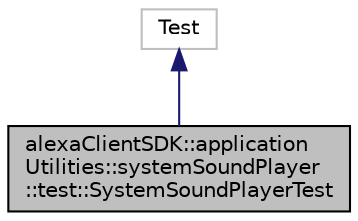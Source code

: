 digraph "alexaClientSDK::applicationUtilities::systemSoundPlayer::test::SystemSoundPlayerTest"
{
 // LATEX_PDF_SIZE
  edge [fontname="Helvetica",fontsize="10",labelfontname="Helvetica",labelfontsize="10"];
  node [fontname="Helvetica",fontsize="10",shape=record];
  Node1 [label="alexaClientSDK::application\lUtilities::systemSoundPlayer\l::test::SystemSoundPlayerTest",height=0.2,width=0.4,color="black", fillcolor="grey75", style="filled", fontcolor="black",tooltip="SystemSoundPlayerTest unit tests."];
  Node2 -> Node1 [dir="back",color="midnightblue",fontsize="10",style="solid",fontname="Helvetica"];
  Node2 [label="Test",height=0.2,width=0.4,color="grey75", fillcolor="white", style="filled",tooltip=" "];
}

